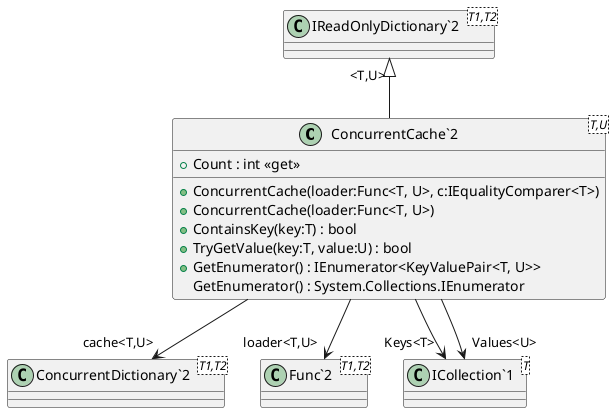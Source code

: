 @startuml
class "ConcurrentCache`2"<T,U> {
    + ConcurrentCache(loader:Func<T, U>, c:IEqualityComparer<T>)
    + ConcurrentCache(loader:Func<T, U>)
    + ContainsKey(key:T) : bool
    + TryGetValue(key:T, value:U) : bool
    + Count : int <<get>>
    + GetEnumerator() : IEnumerator<KeyValuePair<T, U>>
    GetEnumerator() : System.Collections.IEnumerator
}
class "IReadOnlyDictionary`2"<T1,T2> {
}
class "ConcurrentDictionary`2"<T1,T2> {
}
class "Func`2"<T1,T2> {
}
class "ICollection`1"<T> {
}
"IReadOnlyDictionary`2" "<T,U>" <|-- "ConcurrentCache`2"
"ConcurrentCache`2" --> "cache<T,U>" "ConcurrentDictionary`2"
"ConcurrentCache`2" --> "loader<T,U>" "Func`2"
"ConcurrentCache`2" --> "Keys<T>" "ICollection`1"
"ConcurrentCache`2" --> "Values<U>" "ICollection`1"
@enduml

